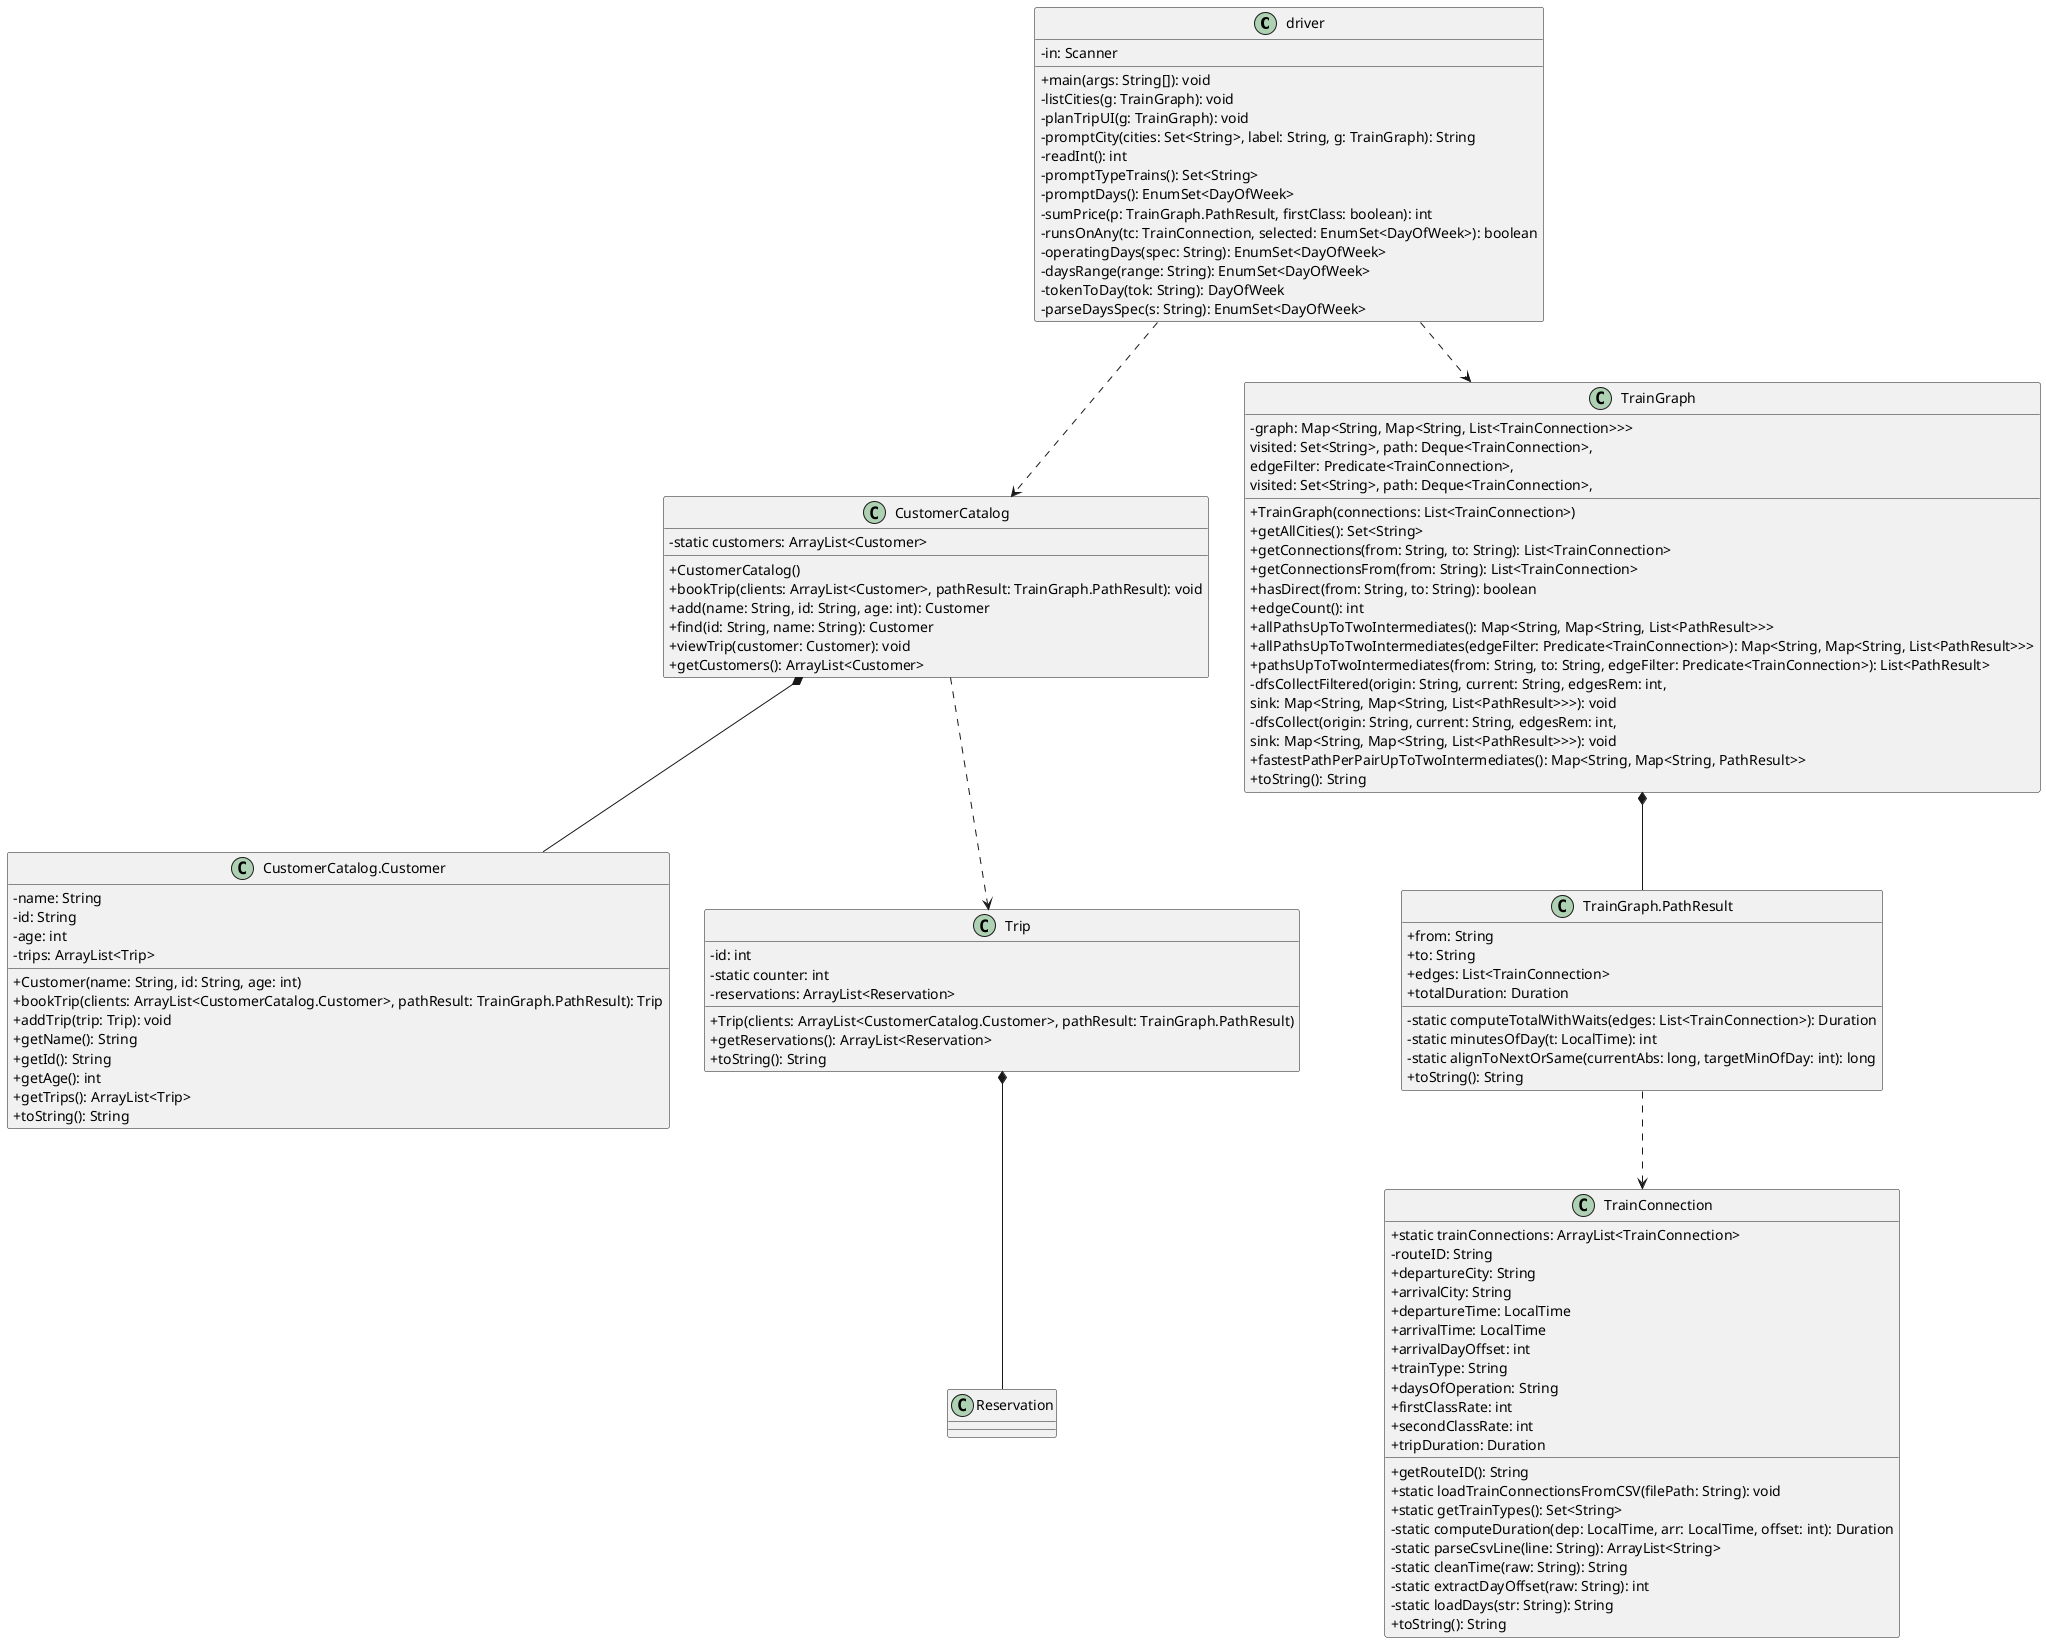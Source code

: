 @startuml class diagram
set namespaceSeparator .
skinparam classAttributeIconSize 0

class driver {
  - in: Scanner
  + main(args: String[]): void
  - listCities(g: TrainGraph): void
  - planTripUI(g: TrainGraph): void
  - promptCity(cities: Set<String>, label: String, g: TrainGraph): String
  - readInt(): int
  - promptTypeTrains(): Set<String>
  - promptDays(): EnumSet<DayOfWeek>
  - sumPrice(p: TrainGraph.PathResult, firstClass: boolean): int
  - runsOnAny(tc: TrainConnection, selected: EnumSet<DayOfWeek>): boolean
  - operatingDays(spec: String): EnumSet<DayOfWeek>
  - daysRange(range: String): EnumSet<DayOfWeek>
  - tokenToDay(tok: String): DayOfWeek
  - parseDaysSpec(s: String): EnumSet<DayOfWeek>
}

class CustomerCatalog {
  - static customers: ArrayList<Customer>
  + CustomerCatalog()
  + bookTrip(clients: ArrayList<Customer>, pathResult: TrainGraph.PathResult): void
  + add(name: String, id: String, age: int): Customer
  + find(id: String, name: String): Customer
  + viewTrip(customer: Customer): void
  + getCustomers(): ArrayList<Customer>
}

class "CustomerCatalog.Customer" as Customer {
  - name: String
  - id: String
  - age: int
  - trips: ArrayList<Trip>
  + Customer(name: String, id: String, age: int)
  + bookTrip(clients: ArrayList<CustomerCatalog.Customer>, pathResult: TrainGraph.PathResult): Trip
  + addTrip(trip: Trip): void
  + getName(): String
  + getId(): String
  + getAge(): int
  + getTrips(): ArrayList<Trip>
  + toString(): String
}

class Trip {
  - id: int
  - static counter: int
  - reservations: ArrayList<Reservation>
  + Trip(clients: ArrayList<CustomerCatalog.Customer>, pathResult: TrainGraph.PathResult)
  + getReservations(): ArrayList<Reservation>
  + toString(): String
}

class TrainConnection {
  + static trainConnections: ArrayList<TrainConnection>
  - routeID: String
  + departureCity: String
  + arrivalCity: String
  + departureTime: LocalTime
  + arrivalTime: LocalTime
  + arrivalDayOffset: int
  + trainType: String
  + daysOfOperation: String
  + firstClassRate: int
  + secondClassRate: int
  + tripDuration: Duration
  + getRouteID(): String
  + static loadTrainConnectionsFromCSV(filePath: String): void
  + static getTrainTypes(): Set<String>
  - static computeDuration(dep: LocalTime, arr: LocalTime, offset: int): Duration
  - static parseCsvLine(line: String): ArrayList<String>
  - static cleanTime(raw: String): String
  - static extractDayOffset(raw: String): int
  - static loadDays(str: String): String
  + toString(): String
}

class TrainGraph {
  - graph: Map<String, Map<String, List<TrainConnection>>>
  + TrainGraph(connections: List<TrainConnection>)
  + getAllCities(): Set<String>
  + getConnections(from: String, to: String): List<TrainConnection>
  + getConnectionsFrom(from: String): List<TrainConnection>
  + hasDirect(from: String, to: String): boolean
  + edgeCount(): int
  + allPathsUpToTwoIntermediates(): Map<String, Map<String, List<PathResult>>>
  + allPathsUpToTwoIntermediates(edgeFilter: Predicate<TrainConnection>): Map<String, Map<String, List<PathResult>>>
  + pathsUpToTwoIntermediates(from: String, to: String, edgeFilter: Predicate<TrainConnection>): List<PathResult>
  - dfsCollectFiltered(origin: String, current: String, edgesRem: int,
      visited: Set<String>, path: Deque<TrainConnection>,
      edgeFilter: Predicate<TrainConnection>,
      sink: Map<String, Map<String, List<PathResult>>>): void
  - dfsCollect(origin: String, current: String, edgesRem: int,
      visited: Set<String>, path: Deque<TrainConnection>,
      sink: Map<String, Map<String, List<PathResult>>>): void
  + fastestPathPerPairUpToTwoIntermediates(): Map<String, Map<String, PathResult>>
  + toString(): String
}

class "TrainGraph.PathResult" as PathResult {
  + from: String
  + to: String
  + edges: List<TrainConnection>
  + totalDuration: Duration
  - static computeTotalWithWaits(edges: List<TrainConnection>): Duration
  - static minutesOfDay(t: LocalTime): int
  - static alignToNextOrSame(currentAbs: long, targetMinOfDay: int): long
  + toString(): String
}

driver ..> TrainGraph
driver ..> CustomerCatalog
TrainGraph *-- PathResult
PathResult ..> TrainConnection
CustomerCatalog *-- Customer
CustomerCatalog ..> Trip
Trip ..> CustomerCatalog.Customer
Trip ..> TrainGraph.PathResult
Trip *-- Reservation

@enduml
